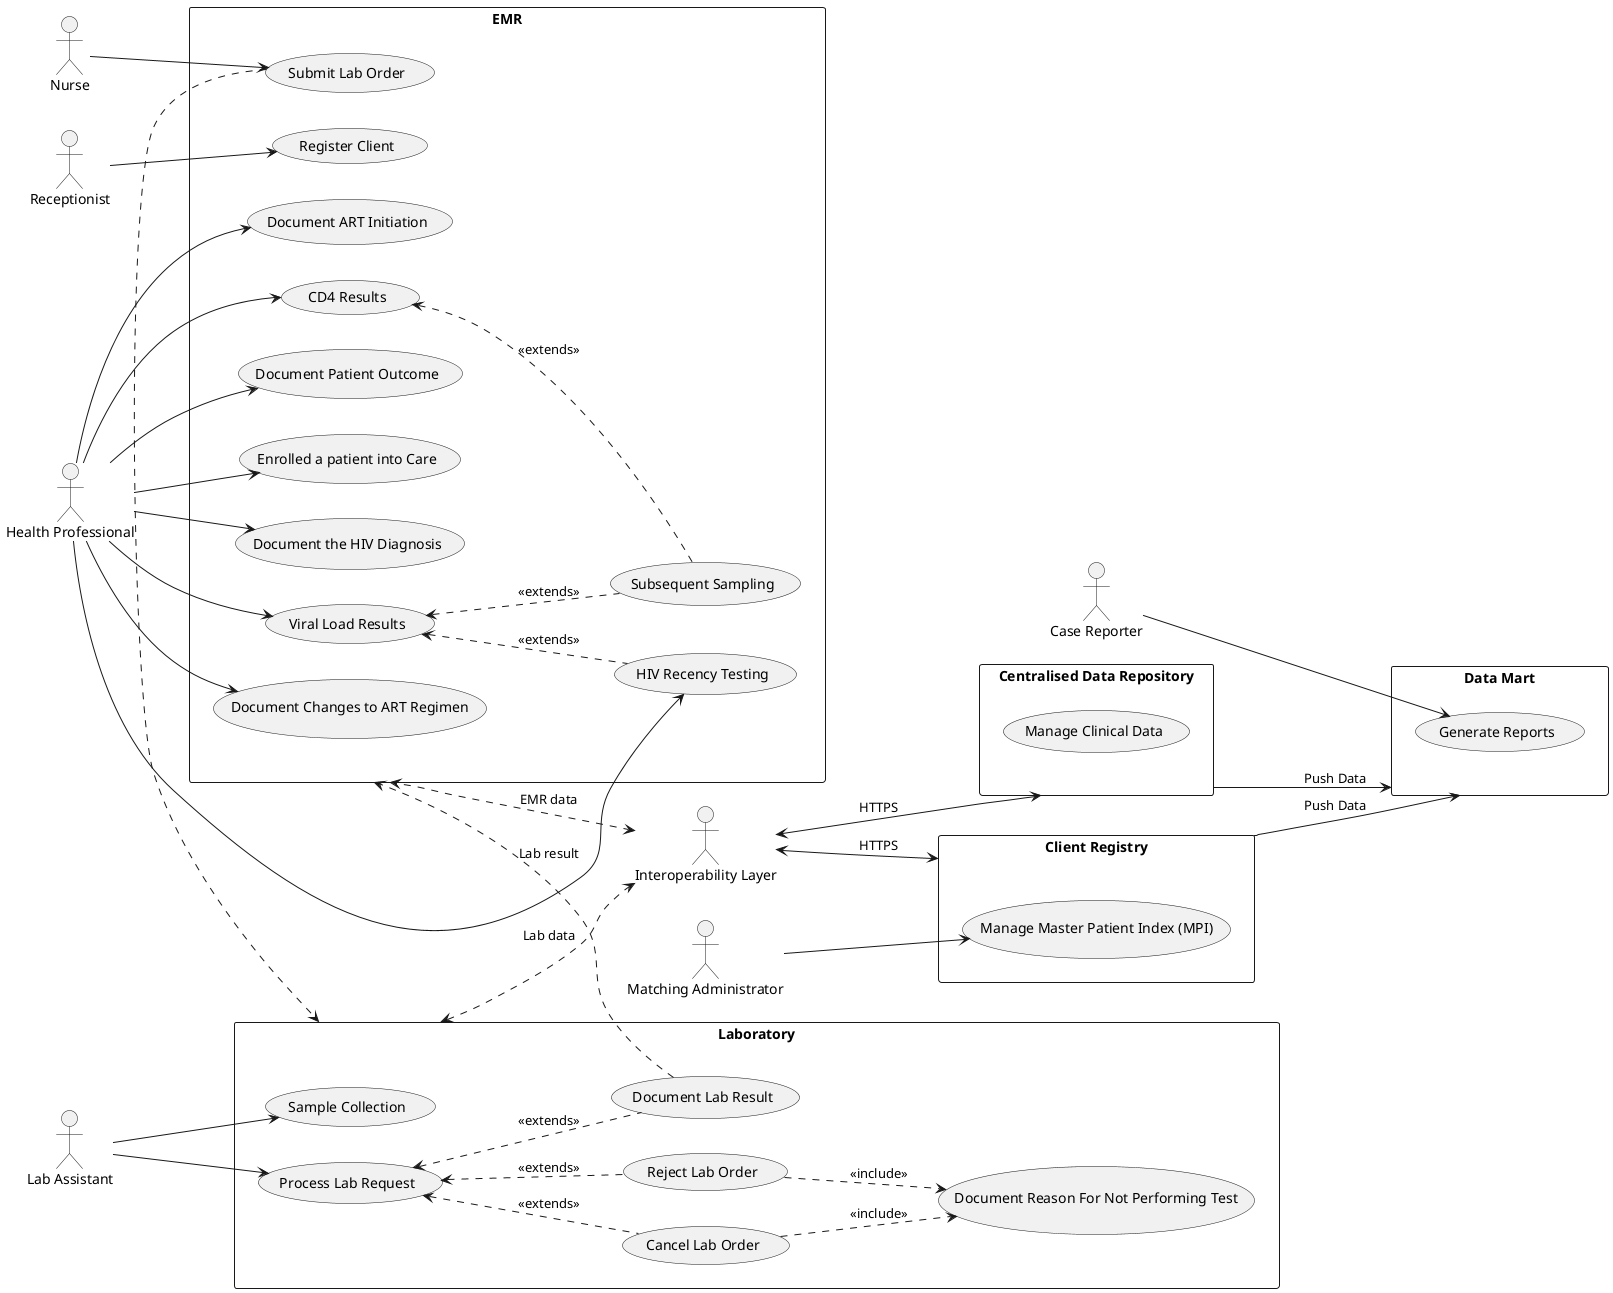 @startuml UseCaseDiagram
left to right direction
actor "Nurse" as nurse
actor "Receptionist" as receptionist
actor "Health Professional" as professional
rectangle EMR {
  usecase "Register Client" as UC1
  usecase "Document Changes to ART Regimen" as UC2
  usecase "Document ART Initiation" as UC3
  usecase "CD4 Results" as UC4
  usecase "Document Patient Outcome" as UC5
  usecase "Enrolled a patient into Care" as UC6
  usecase "Document the HIV Diagnosis" as UC7
  usecase "Viral Load Results" as UC8
  usecase "Subsequent Sampling" as UC9
  usecase "Submit Lab Order" as UC10
  usecase "HIV Recency Testing" as UC11
}

receptionist --> UC1
professional --> UC2
professional --> UC3
professional --> UC4
professional --> UC5
professional --> UC6
professional --> UC7
professional --> UC8
nurse --> UC10
professional --> UC11

(UC4) <.. (UC9) : "<<extends>>"
(UC8) <.. (UC9) : "<<extends>>"
(UC8) <.. (UC11) : "<<extends>>"


actor "Lab Assistant" as labAssistant
rectangle Laboratory {
  usecase "Sample Collection" as UC14
  usecase "Process Lab Request" as UC15
  usecase "Document Lab Result" as UC16
  usecase "Reject Lab Order" as UC17
  usecase "Cancel Lab Order" as UC18
  usecase "Document Reason For Not Performing Test" as UC19
}

labAssistant --> UC14
labAssistant --> UC15


(UC15) <.. (UC16) : "<<extends>>"
(UC15) <.. (UC17) : "<<extends>>"
(UC15) <.. (UC18) : "<<extends>>"

(UC18) ..> (UC19) : "<<include>>"
(UC17) ..> (UC19) : "<<include>>"

(UC10) ..> Laboratory

(UC16) ..> EMR : "Lab result"

actor "Interoperability Layer" as iol
rectangle "Centralised Data Repository" as cdr {
  usecase "Manage Clinical Data" as UC20
}

iol <--> cdr : "HTTPS"

EMR <..> iol : "EMR data"
Laboratory <..> iol : "Lab data"


actor "Matching Administrator" as macthingAdmin
rectangle "Client Registry" as cr {
  usecase "Manage Master Patient Index (MPI)" as UC21
}

macthingAdmin --> UC21

iol <--> cr : "HTTPS"

actor "Case Reporter" as caseReporter
rectangle "Data Mart" as dm {
  usecase "Generate Reports" as UC22
}

caseReporter --> UC22

cdr --> dm : "Push Data"
cr --> dm : "Push Data"

@enduml
